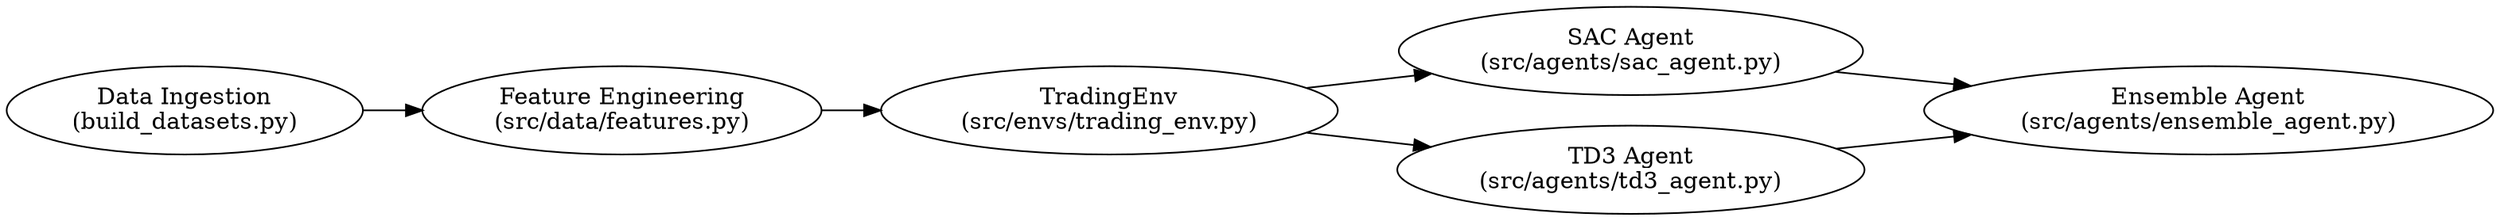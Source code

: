 digraph G {
  rankdir=LR;
  DataIngestion [label="Data Ingestion\n(build_datasets.py)"];
  FeatureEngineering [label="Feature Engineering\n(src/data/features.py)"];
  TradingEnv [label="TradingEnv\n(src/envs/trading_env.py)"];
  SAC [label="SAC Agent\n(src/agents/sac_agent.py)"];
  TD3 [label="TD3 Agent\n(src/agents/td3_agent.py)"];
  Ensemble [label="Ensemble Agent\n(src/agents/ensemble_agent.py)"];
  DataIngestion -> FeatureEngineering -> TradingEnv;
  TradingEnv -> SAC;
  TradingEnv -> TD3;
  SAC -> Ensemble;
  TD3 -> Ensemble;
}

